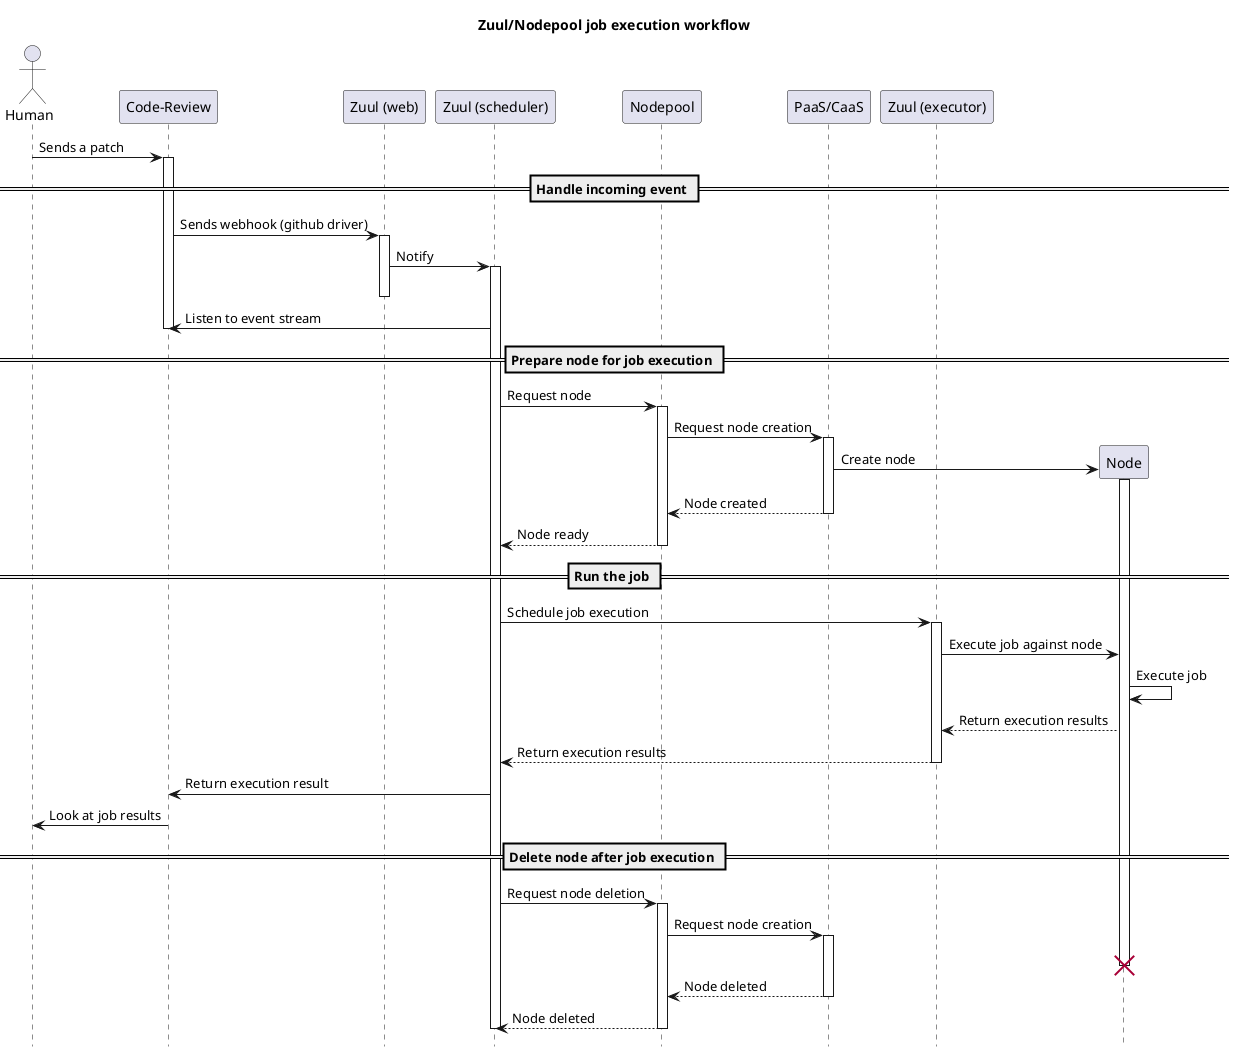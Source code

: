 @startuml

hide footbox
title Zuul/Nodepool job execution workflow

actor Human
participant "Code-Review"
participant "Zuul (web)"
participant "Zuul (scheduler)"
participant "Nodepool"
participant "PaaS/CaaS"
participant "Zuul (executor)"

Human -> "Code-Review" : Sends a patch

== Handle incoming event ==
activate "Code-Review"

"Code-Review" -> "Zuul (web)" : Sends webhook (github driver)
activate "Zuul (web)"
"Zuul (web)" -> "Zuul (scheduler)" : Notify
activate "Zuul (scheduler)"
deactivate "Zuul (web)"
"Code-Review" <- "Zuul (scheduler)": Listen to event stream
deactivate "Code-Review"

== Prepare node for job execution ==

"Zuul (scheduler)" -> "Nodepool" : Request node
activate "Nodepool"
"Nodepool" -> "PaaS/CaaS" : Request node creation
activate "PaaS/CaaS"
create participant Node
"PaaS/CaaS" -> "Node" : Create node
activate Node
"Nodepool" <-- "PaaS/CaaS" : Node created
deactivate "PaaS/CaaS"
"Zuul (scheduler)" <-- "Nodepool" : Node ready
deactivate "Nodepool"

== Run the job ==

"Zuul (scheduler)" -> "Zuul (executor)" : Schedule job execution
activate "Zuul (executor)"
"Zuul (executor)" -> "Node" : Execute job against node
"Node" -> "Node" : Execute job
"Zuul (executor)" <-- "Node" : Return execution results
"Zuul (scheduler)" <-- "Zuul (executor)" : Return execution results
deactivate "Zuul (executor)"
"Code-Review" <- "Zuul (scheduler)": Return execution result
"Human" <- "Code-Review": Look at job results

== Delete node after job execution ==

"Zuul (scheduler)" -> "Nodepool" : Request node deletion
activate "Nodepool"
"Nodepool" -> "PaaS/CaaS" : Request node creation
activate "PaaS/CaaS"
destroy Node
deactivate Node
"Nodepool" <-- "PaaS/CaaS" : Node deleted
deactivate "PaaS/CaaS"
"Zuul (scheduler)" <-- "Nodepool" : Node deleted
deactivate "Nodepool"
deactivate "Zuul (scheduler)"
@enduml
